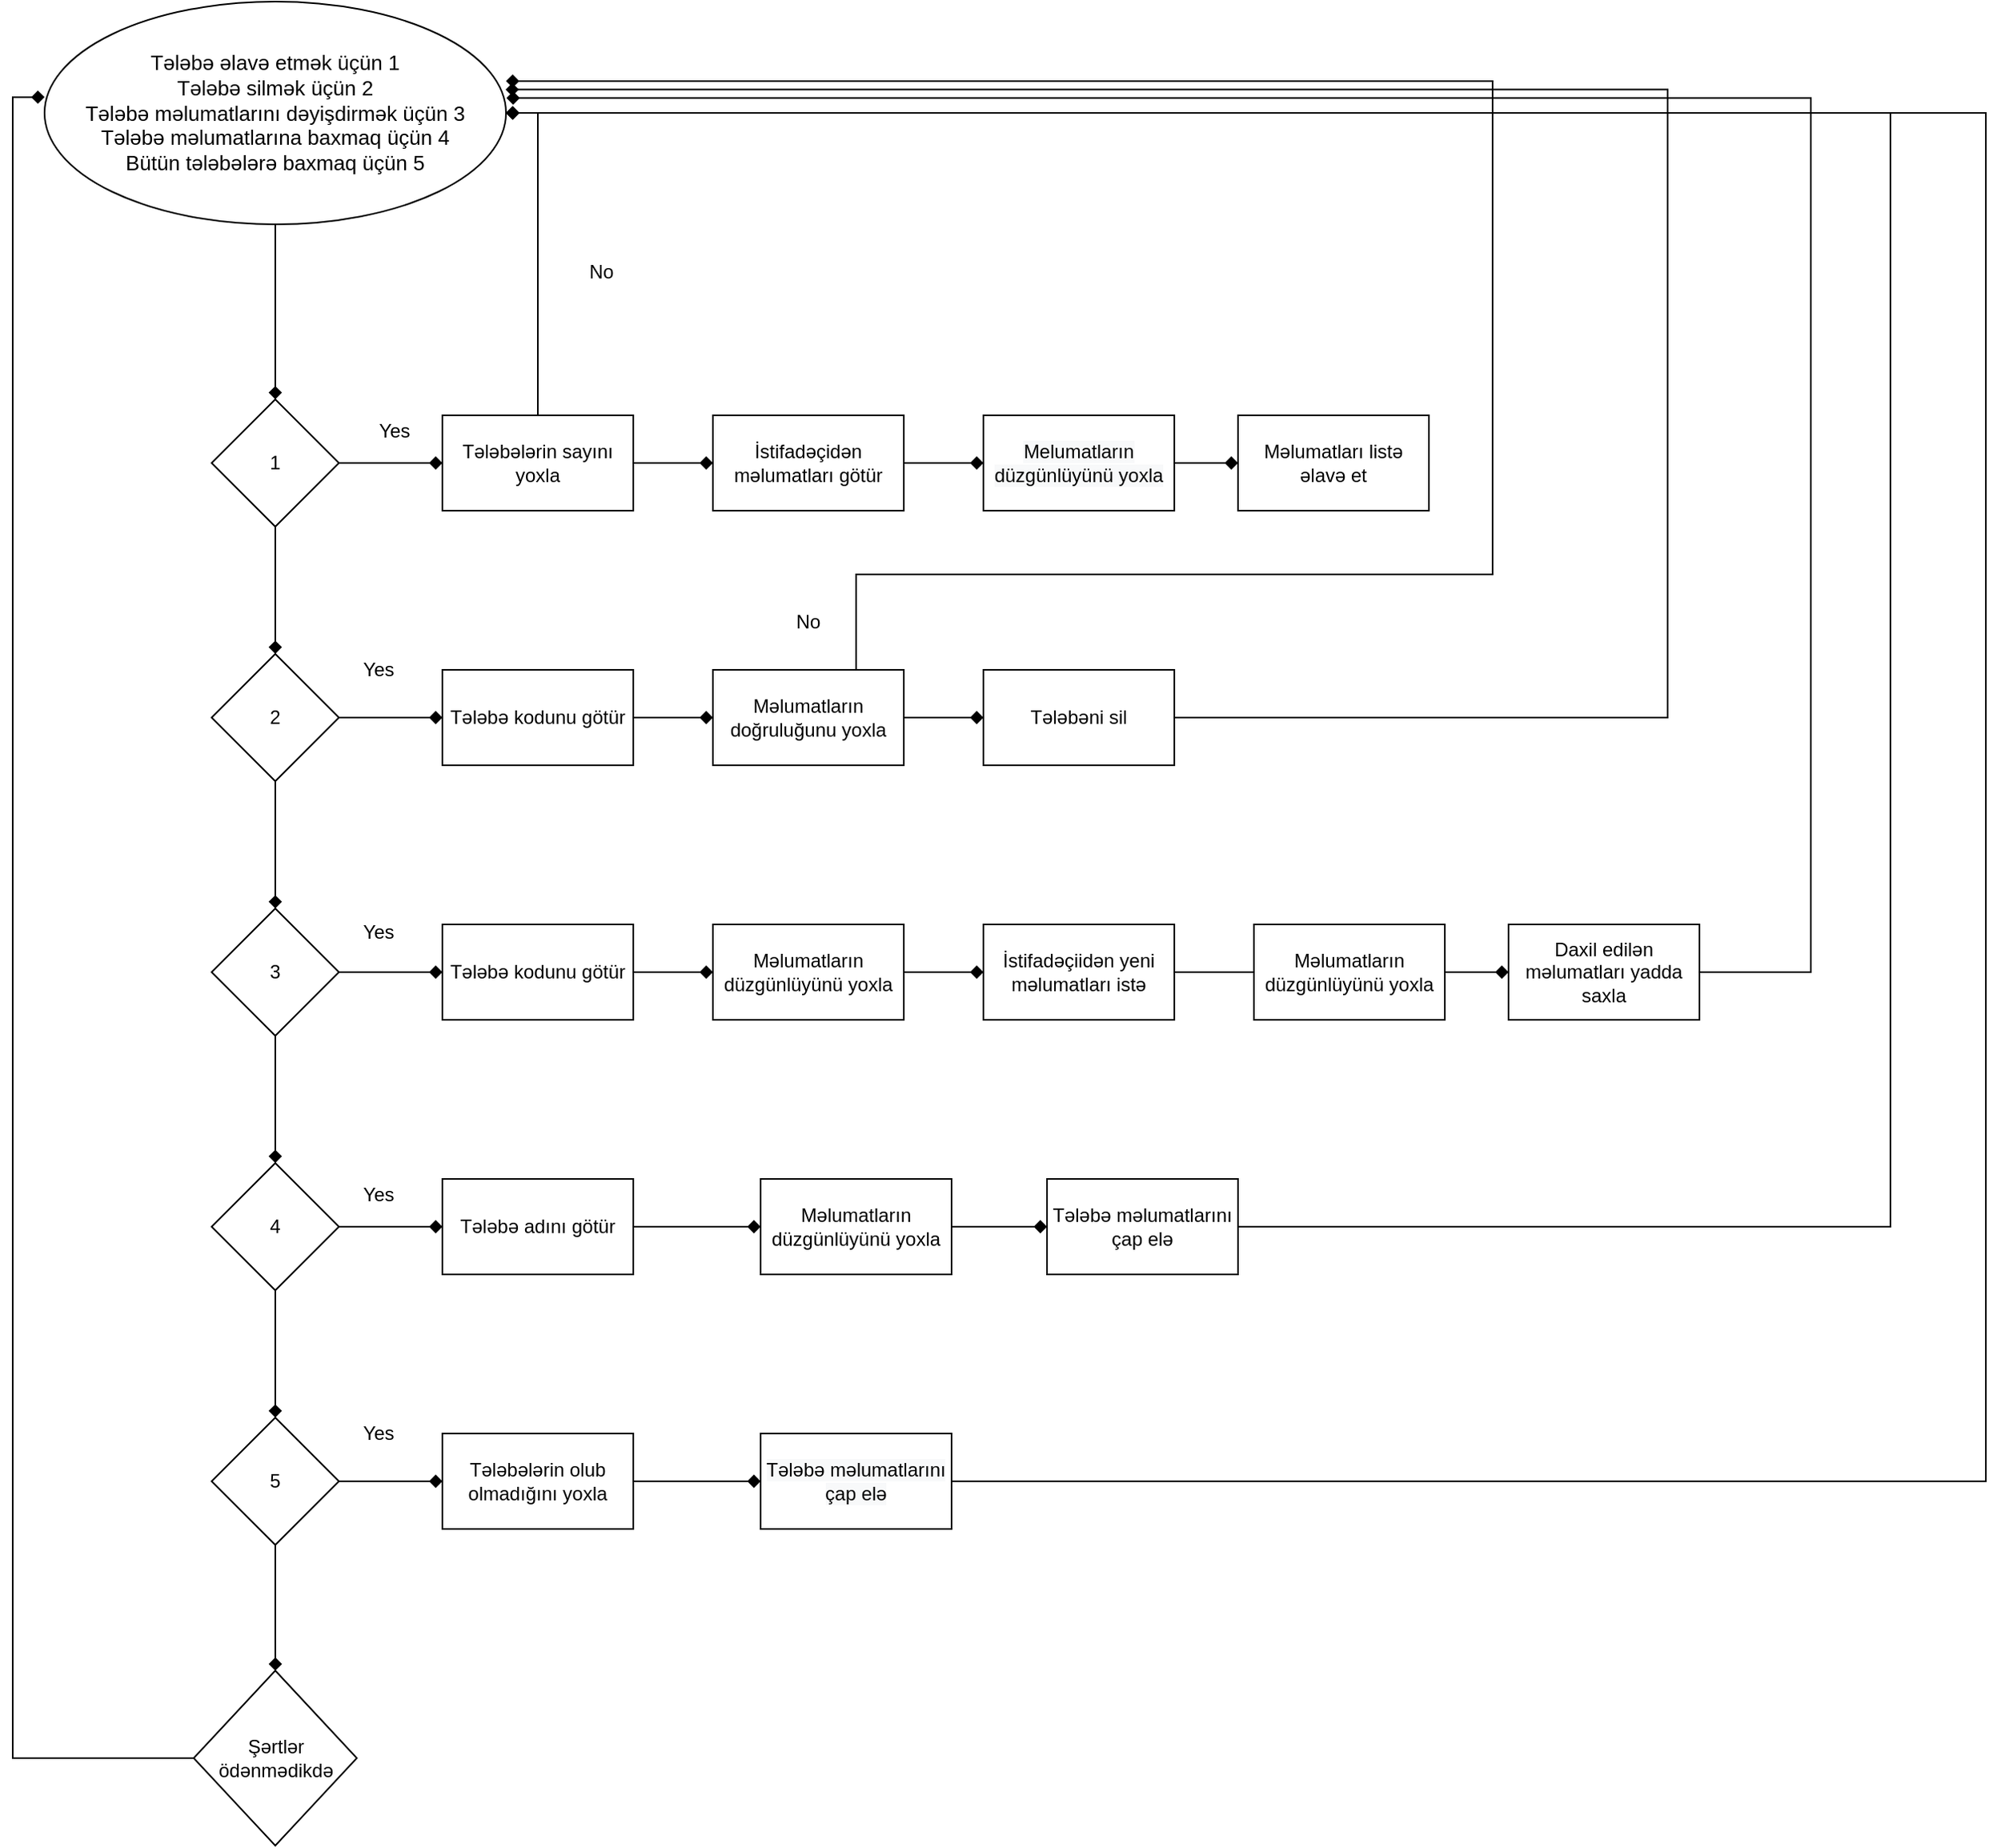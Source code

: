 <mxfile version="13.6.4" type="github">
  <diagram id="C5RBs43oDa-KdzZeNtuy" name="Page-1">
    <mxGraphModel dx="2015" dy="1125" grid="1" gridSize="10" guides="1" tooltips="1" connect="1" arrows="1" fold="1" page="1" pageScale="1" pageWidth="827" pageHeight="1169" math="0" shadow="0">
      <root>
        <mxCell id="WIyWlLk6GJQsqaUBKTNV-0" />
        <mxCell id="WIyWlLk6GJQsqaUBKTNV-1" parent="WIyWlLk6GJQsqaUBKTNV-0" />
        <mxCell id="u7AY18sbsaWn1Qj2UqQQ-2" value="" style="edgeStyle=orthogonalEdgeStyle;rounded=0;orthogonalLoop=1;jettySize=auto;html=1;" edge="1" parent="WIyWlLk6GJQsqaUBKTNV-1" target="u7AY18sbsaWn1Qj2UqQQ-0">
          <mxGeometry relative="1" as="geometry">
            <mxPoint x="650" y="230" as="sourcePoint" />
          </mxGeometry>
        </mxCell>
        <mxCell id="u7AY18sbsaWn1Qj2UqQQ-12" value="" style="edgeStyle=orthogonalEdgeStyle;rounded=0;orthogonalLoop=1;jettySize=auto;html=1;endArrow=diamond;endFill=1;strokeColor=#000000;" edge="1" parent="WIyWlLk6GJQsqaUBKTNV-1" source="u7AY18sbsaWn1Qj2UqQQ-10" target="u7AY18sbsaWn1Qj2UqQQ-11">
          <mxGeometry relative="1" as="geometry" />
        </mxCell>
        <mxCell id="u7AY18sbsaWn1Qj2UqQQ-10" value="&#xa;&#xa;&lt;span style=&quot;color: rgb(0, 0, 0); font-family: helvetica; font-style: normal; font-weight: 400; letter-spacing: normal; text-align: center; text-indent: 0px; text-transform: none; word-spacing: 0px; font-size: 13.067px; background-color: rgb(255, 255, 255);&quot;&gt;Tələbə əlavə etmək üçün 1&lt;br&gt;&lt;/span&gt;&lt;span style=&quot;color: rgb(0, 0, 0); font-family: helvetica; font-style: normal; font-weight: 400; letter-spacing: normal; text-align: center; text-indent: 0px; text-transform: none; word-spacing: 0px; font-size: 13.067px; background-color: rgb(255, 255, 255);&quot;&gt;Tələbə silmək üçün 2&lt;br&gt;&lt;/span&gt;&lt;span style=&quot;color: rgb(0, 0, 0); font-family: helvetica; font-style: normal; font-weight: 400; letter-spacing: normal; text-align: center; text-indent: 0px; text-transform: none; word-spacing: 0px; font-size: 13.067px; background-color: rgb(255, 255, 255);&quot;&gt;Tələbə məlumatlarını dəyişdirmək üçün 3&lt;br&gt;&lt;/span&gt;&lt;span style=&quot;color: rgb(0, 0, 0); font-family: helvetica; font-style: normal; font-weight: 400; letter-spacing: normal; text-align: center; text-indent: 0px; text-transform: none; word-spacing: 0px; font-size: 13.067px; background-color: rgb(255, 255, 255);&quot;&gt;Tələbə məlumatlarına baxmaq üçün 4&lt;br&gt;&lt;/span&gt;&lt;span style=&quot;color: rgb(0, 0, 0); font-family: helvetica; font-style: normal; font-weight: 400; letter-spacing: normal; text-align: center; text-indent: 0px; text-transform: none; word-spacing: 0px; font-size: 13.067px; background-color: rgb(255, 255, 255);&quot;&gt;Bütün tələbələrə baxmaq üçün 5&lt;/span&gt;&#xa;&#xa;" style="ellipse;whiteSpace=wrap;html=1;" vertex="1" parent="WIyWlLk6GJQsqaUBKTNV-1">
          <mxGeometry x="110" y="10" width="290" height="140" as="geometry" />
        </mxCell>
        <mxCell id="u7AY18sbsaWn1Qj2UqQQ-14" value="" style="edgeStyle=orthogonalEdgeStyle;rounded=0;orthogonalLoop=1;jettySize=auto;html=1;endArrow=diamond;endFill=1;strokeColor=#000000;" edge="1" parent="WIyWlLk6GJQsqaUBKTNV-1" source="u7AY18sbsaWn1Qj2UqQQ-30" target="u7AY18sbsaWn1Qj2UqQQ-13">
          <mxGeometry relative="1" as="geometry" />
        </mxCell>
        <mxCell id="u7AY18sbsaWn1Qj2UqQQ-20" value="" style="edgeStyle=orthogonalEdgeStyle;rounded=0;orthogonalLoop=1;jettySize=auto;html=1;endArrow=diamond;endFill=1;strokeColor=#000000;" edge="1" parent="WIyWlLk6GJQsqaUBKTNV-1" source="u7AY18sbsaWn1Qj2UqQQ-11" target="u7AY18sbsaWn1Qj2UqQQ-19">
          <mxGeometry relative="1" as="geometry" />
        </mxCell>
        <mxCell id="u7AY18sbsaWn1Qj2UqQQ-11" value="1" style="rhombus;whiteSpace=wrap;html=1;" vertex="1" parent="WIyWlLk6GJQsqaUBKTNV-1">
          <mxGeometry x="215" y="260" width="80" height="80" as="geometry" />
        </mxCell>
        <mxCell id="u7AY18sbsaWn1Qj2UqQQ-18" value="" style="edgeStyle=orthogonalEdgeStyle;rounded=0;orthogonalLoop=1;jettySize=auto;html=1;endArrow=diamond;endFill=1;strokeColor=#000000;" edge="1" parent="WIyWlLk6GJQsqaUBKTNV-1" source="u7AY18sbsaWn1Qj2UqQQ-13" target="u7AY18sbsaWn1Qj2UqQQ-17">
          <mxGeometry relative="1" as="geometry" />
        </mxCell>
        <mxCell id="u7AY18sbsaWn1Qj2UqQQ-13" value="İstifadəçidən məlumatları götür" style="whiteSpace=wrap;html=1;" vertex="1" parent="WIyWlLk6GJQsqaUBKTNV-1">
          <mxGeometry x="530" y="270" width="120" height="60" as="geometry" />
        </mxCell>
        <mxCell id="u7AY18sbsaWn1Qj2UqQQ-16" value="Yes" style="text;html=1;strokeColor=none;fillColor=none;align=center;verticalAlign=middle;whiteSpace=wrap;rounded=0;" vertex="1" parent="WIyWlLk6GJQsqaUBKTNV-1">
          <mxGeometry x="310" y="270" width="40" height="20" as="geometry" />
        </mxCell>
        <mxCell id="u7AY18sbsaWn1Qj2UqQQ-28" value="" style="edgeStyle=orthogonalEdgeStyle;rounded=0;orthogonalLoop=1;jettySize=auto;html=1;endArrow=diamond;endFill=1;strokeColor=#000000;" edge="1" parent="WIyWlLk6GJQsqaUBKTNV-1" source="u7AY18sbsaWn1Qj2UqQQ-17" target="u7AY18sbsaWn1Qj2UqQQ-27">
          <mxGeometry relative="1" as="geometry" />
        </mxCell>
        <mxCell id="u7AY18sbsaWn1Qj2UqQQ-17" value="&#xa;&#xa;&lt;span style=&quot;color: rgb(0, 0, 0); font-family: helvetica; font-size: 12px; font-style: normal; font-weight: 400; letter-spacing: normal; text-align: center; text-indent: 0px; text-transform: none; word-spacing: 0px; background-color: rgb(248, 249, 250); display: inline; float: none;&quot;&gt;Melumatların düzgünlüyünü yoxla&lt;/span&gt;&#xa;&#xa;" style="whiteSpace=wrap;html=1;" vertex="1" parent="WIyWlLk6GJQsqaUBKTNV-1">
          <mxGeometry x="700" y="270" width="120" height="60" as="geometry" />
        </mxCell>
        <mxCell id="u7AY18sbsaWn1Qj2UqQQ-22" value="" style="edgeStyle=orthogonalEdgeStyle;rounded=0;orthogonalLoop=1;jettySize=auto;html=1;endArrow=diamond;endFill=1;strokeColor=#000000;" edge="1" parent="WIyWlLk6GJQsqaUBKTNV-1" source="u7AY18sbsaWn1Qj2UqQQ-19" target="u7AY18sbsaWn1Qj2UqQQ-21">
          <mxGeometry relative="1" as="geometry" />
        </mxCell>
        <mxCell id="u7AY18sbsaWn1Qj2UqQQ-34" value="" style="edgeStyle=orthogonalEdgeStyle;rounded=0;orthogonalLoop=1;jettySize=auto;html=1;endArrow=diamond;endFill=1;strokeColor=#000000;" edge="1" parent="WIyWlLk6GJQsqaUBKTNV-1" source="u7AY18sbsaWn1Qj2UqQQ-19" target="u7AY18sbsaWn1Qj2UqQQ-33">
          <mxGeometry relative="1" as="geometry" />
        </mxCell>
        <mxCell id="u7AY18sbsaWn1Qj2UqQQ-19" value="2" style="rhombus;whiteSpace=wrap;html=1;" vertex="1" parent="WIyWlLk6GJQsqaUBKTNV-1">
          <mxGeometry x="215" y="420" width="80" height="80" as="geometry" />
        </mxCell>
        <mxCell id="u7AY18sbsaWn1Qj2UqQQ-24" value="" style="edgeStyle=orthogonalEdgeStyle;rounded=0;orthogonalLoop=1;jettySize=auto;html=1;endArrow=diamond;endFill=1;strokeColor=#000000;" edge="1" parent="WIyWlLk6GJQsqaUBKTNV-1" source="u7AY18sbsaWn1Qj2UqQQ-21" target="u7AY18sbsaWn1Qj2UqQQ-23">
          <mxGeometry relative="1" as="geometry" />
        </mxCell>
        <mxCell id="u7AY18sbsaWn1Qj2UqQQ-44" value="" style="edgeStyle=orthogonalEdgeStyle;rounded=0;orthogonalLoop=1;jettySize=auto;html=1;endArrow=diamond;endFill=1;strokeColor=#000000;" edge="1" parent="WIyWlLk6GJQsqaUBKTNV-1" source="u7AY18sbsaWn1Qj2UqQQ-21" target="u7AY18sbsaWn1Qj2UqQQ-43">
          <mxGeometry relative="1" as="geometry" />
        </mxCell>
        <mxCell id="u7AY18sbsaWn1Qj2UqQQ-21" value="3" style="rhombus;whiteSpace=wrap;html=1;" vertex="1" parent="WIyWlLk6GJQsqaUBKTNV-1">
          <mxGeometry x="215" y="580" width="80" height="80" as="geometry" />
        </mxCell>
        <mxCell id="u7AY18sbsaWn1Qj2UqQQ-26" value="" style="edgeStyle=orthogonalEdgeStyle;rounded=0;orthogonalLoop=1;jettySize=auto;html=1;endArrow=diamond;endFill=1;strokeColor=#000000;" edge="1" parent="WIyWlLk6GJQsqaUBKTNV-1" source="u7AY18sbsaWn1Qj2UqQQ-23" target="u7AY18sbsaWn1Qj2UqQQ-25">
          <mxGeometry relative="1" as="geometry" />
        </mxCell>
        <mxCell id="u7AY18sbsaWn1Qj2UqQQ-52" value="" style="edgeStyle=orthogonalEdgeStyle;rounded=0;orthogonalLoop=1;jettySize=auto;html=1;endArrow=diamond;endFill=1;strokeColor=#000000;" edge="1" parent="WIyWlLk6GJQsqaUBKTNV-1" source="u7AY18sbsaWn1Qj2UqQQ-23" target="u7AY18sbsaWn1Qj2UqQQ-51">
          <mxGeometry relative="1" as="geometry" />
        </mxCell>
        <mxCell id="u7AY18sbsaWn1Qj2UqQQ-23" value="4" style="rhombus;whiteSpace=wrap;html=1;" vertex="1" parent="WIyWlLk6GJQsqaUBKTNV-1">
          <mxGeometry x="215" y="740" width="80" height="80" as="geometry" />
        </mxCell>
        <mxCell id="u7AY18sbsaWn1Qj2UqQQ-61" style="edgeStyle=orthogonalEdgeStyle;rounded=0;orthogonalLoop=1;jettySize=auto;html=1;entryX=0;entryY=0.5;entryDx=0;entryDy=0;endArrow=diamond;endFill=1;strokeColor=#000000;" edge="1" parent="WIyWlLk6GJQsqaUBKTNV-1" source="u7AY18sbsaWn1Qj2UqQQ-25" target="u7AY18sbsaWn1Qj2UqQQ-58">
          <mxGeometry relative="1" as="geometry" />
        </mxCell>
        <mxCell id="u7AY18sbsaWn1Qj2UqQQ-70" value="" style="edgeStyle=orthogonalEdgeStyle;rounded=0;orthogonalLoop=1;jettySize=auto;html=1;endArrow=diamond;endFill=1;strokeColor=#000000;" edge="1" parent="WIyWlLk6GJQsqaUBKTNV-1" source="u7AY18sbsaWn1Qj2UqQQ-25" target="u7AY18sbsaWn1Qj2UqQQ-69">
          <mxGeometry relative="1" as="geometry" />
        </mxCell>
        <mxCell id="u7AY18sbsaWn1Qj2UqQQ-25" value="5" style="rhombus;whiteSpace=wrap;html=1;" vertex="1" parent="WIyWlLk6GJQsqaUBKTNV-1">
          <mxGeometry x="215" y="900" width="80" height="80" as="geometry" />
        </mxCell>
        <mxCell id="u7AY18sbsaWn1Qj2UqQQ-27" value="Məlumatları listə əlavə et" style="whiteSpace=wrap;html=1;" vertex="1" parent="WIyWlLk6GJQsqaUBKTNV-1">
          <mxGeometry x="860" y="270" width="120" height="60" as="geometry" />
        </mxCell>
        <mxCell id="u7AY18sbsaWn1Qj2UqQQ-32" style="edgeStyle=orthogonalEdgeStyle;rounded=0;orthogonalLoop=1;jettySize=auto;html=1;entryX=1;entryY=0.5;entryDx=0;entryDy=0;endArrow=diamond;endFill=1;strokeColor=#000000;" edge="1" parent="WIyWlLk6GJQsqaUBKTNV-1" source="u7AY18sbsaWn1Qj2UqQQ-30" target="u7AY18sbsaWn1Qj2UqQQ-10">
          <mxGeometry relative="1" as="geometry" />
        </mxCell>
        <mxCell id="u7AY18sbsaWn1Qj2UqQQ-30" value="Tələbələrin sayını yoxla" style="whiteSpace=wrap;html=1;" vertex="1" parent="WIyWlLk6GJQsqaUBKTNV-1">
          <mxGeometry x="360" y="270" width="120" height="60" as="geometry" />
        </mxCell>
        <mxCell id="u7AY18sbsaWn1Qj2UqQQ-31" value="" style="edgeStyle=orthogonalEdgeStyle;rounded=0;orthogonalLoop=1;jettySize=auto;html=1;endArrow=diamond;endFill=1;strokeColor=#000000;" edge="1" parent="WIyWlLk6GJQsqaUBKTNV-1" source="u7AY18sbsaWn1Qj2UqQQ-11" target="u7AY18sbsaWn1Qj2UqQQ-30">
          <mxGeometry relative="1" as="geometry">
            <mxPoint x="295" y="300" as="sourcePoint" />
            <mxPoint x="530" y="300" as="targetPoint" />
          </mxGeometry>
        </mxCell>
        <mxCell id="u7AY18sbsaWn1Qj2UqQQ-36" value="" style="edgeStyle=orthogonalEdgeStyle;rounded=0;orthogonalLoop=1;jettySize=auto;html=1;endArrow=diamond;endFill=1;strokeColor=#000000;" edge="1" parent="WIyWlLk6GJQsqaUBKTNV-1" source="u7AY18sbsaWn1Qj2UqQQ-33" target="u7AY18sbsaWn1Qj2UqQQ-35">
          <mxGeometry relative="1" as="geometry" />
        </mxCell>
        <mxCell id="u7AY18sbsaWn1Qj2UqQQ-33" value="Tələbə kodunu götür" style="whiteSpace=wrap;html=1;" vertex="1" parent="WIyWlLk6GJQsqaUBKTNV-1">
          <mxGeometry x="360" y="430" width="120" height="60" as="geometry" />
        </mxCell>
        <mxCell id="u7AY18sbsaWn1Qj2UqQQ-38" value="" style="edgeStyle=orthogonalEdgeStyle;rounded=0;orthogonalLoop=1;jettySize=auto;html=1;endArrow=diamond;endFill=1;strokeColor=#000000;" edge="1" parent="WIyWlLk6GJQsqaUBKTNV-1" source="u7AY18sbsaWn1Qj2UqQQ-35" target="u7AY18sbsaWn1Qj2UqQQ-37">
          <mxGeometry relative="1" as="geometry" />
        </mxCell>
        <mxCell id="u7AY18sbsaWn1Qj2UqQQ-40" style="edgeStyle=orthogonalEdgeStyle;rounded=0;orthogonalLoop=1;jettySize=auto;html=1;entryX=1;entryY=0.357;entryDx=0;entryDy=0;entryPerimeter=0;endArrow=diamond;endFill=1;strokeColor=#000000;" edge="1" parent="WIyWlLk6GJQsqaUBKTNV-1" source="u7AY18sbsaWn1Qj2UqQQ-35" target="u7AY18sbsaWn1Qj2UqQQ-10">
          <mxGeometry relative="1" as="geometry">
            <Array as="points">
              <mxPoint x="620" y="370" />
              <mxPoint x="1020" y="370" />
              <mxPoint x="1020" y="60" />
            </Array>
          </mxGeometry>
        </mxCell>
        <mxCell id="u7AY18sbsaWn1Qj2UqQQ-35" value="Məlumatların doğruluğunu yoxla" style="whiteSpace=wrap;html=1;" vertex="1" parent="WIyWlLk6GJQsqaUBKTNV-1">
          <mxGeometry x="530" y="430" width="120" height="60" as="geometry" />
        </mxCell>
        <mxCell id="u7AY18sbsaWn1Qj2UqQQ-72" style="edgeStyle=orthogonalEdgeStyle;rounded=0;orthogonalLoop=1;jettySize=auto;html=1;entryX=0.999;entryY=0.395;entryDx=0;entryDy=0;entryPerimeter=0;endArrow=diamond;endFill=1;strokeColor=#000000;" edge="1" parent="WIyWlLk6GJQsqaUBKTNV-1" source="u7AY18sbsaWn1Qj2UqQQ-37" target="u7AY18sbsaWn1Qj2UqQQ-10">
          <mxGeometry relative="1" as="geometry">
            <Array as="points">
              <mxPoint x="1130" y="460" />
              <mxPoint x="1130" y="65" />
            </Array>
          </mxGeometry>
        </mxCell>
        <mxCell id="u7AY18sbsaWn1Qj2UqQQ-37" value="Tələbəni sil" style="whiteSpace=wrap;html=1;" vertex="1" parent="WIyWlLk6GJQsqaUBKTNV-1">
          <mxGeometry x="700" y="430" width="120" height="60" as="geometry" />
        </mxCell>
        <mxCell id="u7AY18sbsaWn1Qj2UqQQ-39" value="No" style="text;html=1;strokeColor=none;fillColor=none;align=center;verticalAlign=middle;whiteSpace=wrap;rounded=0;" vertex="1" parent="WIyWlLk6GJQsqaUBKTNV-1">
          <mxGeometry x="440" y="170" width="40" height="20" as="geometry" />
        </mxCell>
        <mxCell id="u7AY18sbsaWn1Qj2UqQQ-41" value="No" style="text;html=1;strokeColor=none;fillColor=none;align=center;verticalAlign=middle;whiteSpace=wrap;rounded=0;" vertex="1" parent="WIyWlLk6GJQsqaUBKTNV-1">
          <mxGeometry x="570" y="390" width="40" height="20" as="geometry" />
        </mxCell>
        <mxCell id="u7AY18sbsaWn1Qj2UqQQ-42" value="Yes" style="text;html=1;strokeColor=none;fillColor=none;align=center;verticalAlign=middle;whiteSpace=wrap;rounded=0;" vertex="1" parent="WIyWlLk6GJQsqaUBKTNV-1">
          <mxGeometry x="300" y="420" width="40" height="20" as="geometry" />
        </mxCell>
        <mxCell id="u7AY18sbsaWn1Qj2UqQQ-46" value="" style="edgeStyle=orthogonalEdgeStyle;rounded=0;orthogonalLoop=1;jettySize=auto;html=1;endArrow=diamond;endFill=1;strokeColor=#000000;" edge="1" parent="WIyWlLk6GJQsqaUBKTNV-1" source="u7AY18sbsaWn1Qj2UqQQ-43" target="u7AY18sbsaWn1Qj2UqQQ-45">
          <mxGeometry relative="1" as="geometry" />
        </mxCell>
        <mxCell id="u7AY18sbsaWn1Qj2UqQQ-43" value="Tələbə kodunu götür" style="whiteSpace=wrap;html=1;" vertex="1" parent="WIyWlLk6GJQsqaUBKTNV-1">
          <mxGeometry x="360" y="590" width="120" height="60" as="geometry" />
        </mxCell>
        <mxCell id="u7AY18sbsaWn1Qj2UqQQ-48" value="" style="edgeStyle=orthogonalEdgeStyle;rounded=0;orthogonalLoop=1;jettySize=auto;html=1;endArrow=diamond;endFill=1;strokeColor=#000000;" edge="1" parent="WIyWlLk6GJQsqaUBKTNV-1" source="u7AY18sbsaWn1Qj2UqQQ-45" target="u7AY18sbsaWn1Qj2UqQQ-47">
          <mxGeometry relative="1" as="geometry" />
        </mxCell>
        <mxCell id="u7AY18sbsaWn1Qj2UqQQ-45" value="Məlumatların düzgünlüyünü yoxla" style="whiteSpace=wrap;html=1;" vertex="1" parent="WIyWlLk6GJQsqaUBKTNV-1">
          <mxGeometry x="530" y="590" width="120" height="60" as="geometry" />
        </mxCell>
        <mxCell id="u7AY18sbsaWn1Qj2UqQQ-50" value="" style="edgeStyle=orthogonalEdgeStyle;rounded=0;orthogonalLoop=1;jettySize=auto;html=1;endArrow=diamond;endFill=1;strokeColor=#000000;" edge="1" parent="WIyWlLk6GJQsqaUBKTNV-1" source="u7AY18sbsaWn1Qj2UqQQ-47" target="u7AY18sbsaWn1Qj2UqQQ-49">
          <mxGeometry relative="1" as="geometry" />
        </mxCell>
        <mxCell id="u7AY18sbsaWn1Qj2UqQQ-47" value="İstifadəçiidən yeni məlumatları istə" style="whiteSpace=wrap;html=1;" vertex="1" parent="WIyWlLk6GJQsqaUBKTNV-1">
          <mxGeometry x="700" y="590" width="120" height="60" as="geometry" />
        </mxCell>
        <mxCell id="u7AY18sbsaWn1Qj2UqQQ-73" style="edgeStyle=orthogonalEdgeStyle;rounded=0;orthogonalLoop=1;jettySize=auto;html=1;entryX=1.001;entryY=0.433;entryDx=0;entryDy=0;entryPerimeter=0;endArrow=diamond;endFill=1;strokeColor=#000000;" edge="1" parent="WIyWlLk6GJQsqaUBKTNV-1" source="u7AY18sbsaWn1Qj2UqQQ-49" target="u7AY18sbsaWn1Qj2UqQQ-10">
          <mxGeometry relative="1" as="geometry">
            <Array as="points">
              <mxPoint x="1220" y="620" />
              <mxPoint x="1220" y="71" />
            </Array>
          </mxGeometry>
        </mxCell>
        <mxCell id="u7AY18sbsaWn1Qj2UqQQ-49" value="Daxil edilən məlumatları yadda saxla" style="whiteSpace=wrap;html=1;" vertex="1" parent="WIyWlLk6GJQsqaUBKTNV-1">
          <mxGeometry x="1030" y="590" width="120" height="60" as="geometry" />
        </mxCell>
        <mxCell id="u7AY18sbsaWn1Qj2UqQQ-54" value="" style="edgeStyle=orthogonalEdgeStyle;rounded=0;orthogonalLoop=1;jettySize=auto;html=1;endArrow=diamond;endFill=1;strokeColor=#000000;" edge="1" parent="WIyWlLk6GJQsqaUBKTNV-1" source="u7AY18sbsaWn1Qj2UqQQ-51" target="u7AY18sbsaWn1Qj2UqQQ-53">
          <mxGeometry relative="1" as="geometry" />
        </mxCell>
        <mxCell id="u7AY18sbsaWn1Qj2UqQQ-51" value="Tələbə adını götür" style="whiteSpace=wrap;html=1;" vertex="1" parent="WIyWlLk6GJQsqaUBKTNV-1">
          <mxGeometry x="360" y="750" width="120" height="60" as="geometry" />
        </mxCell>
        <mxCell id="u7AY18sbsaWn1Qj2UqQQ-57" value="" style="edgeStyle=orthogonalEdgeStyle;rounded=0;orthogonalLoop=1;jettySize=auto;html=1;endArrow=diamond;endFill=1;strokeColor=#000000;" edge="1" parent="WIyWlLk6GJQsqaUBKTNV-1" source="u7AY18sbsaWn1Qj2UqQQ-53" target="u7AY18sbsaWn1Qj2UqQQ-56">
          <mxGeometry relative="1" as="geometry" />
        </mxCell>
        <mxCell id="u7AY18sbsaWn1Qj2UqQQ-53" value="Məlumatların düzgünlüyünü yoxla" style="whiteSpace=wrap;html=1;" vertex="1" parent="WIyWlLk6GJQsqaUBKTNV-1">
          <mxGeometry x="560" y="750" width="120" height="60" as="geometry" />
        </mxCell>
        <mxCell id="u7AY18sbsaWn1Qj2UqQQ-55" value="Məlumatların düzgünlüyünü yoxla" style="whiteSpace=wrap;html=1;" vertex="1" parent="WIyWlLk6GJQsqaUBKTNV-1">
          <mxGeometry x="870" y="590" width="120" height="60" as="geometry" />
        </mxCell>
        <mxCell id="u7AY18sbsaWn1Qj2UqQQ-75" style="edgeStyle=orthogonalEdgeStyle;rounded=0;orthogonalLoop=1;jettySize=auto;html=1;entryX=1;entryY=0.5;entryDx=0;entryDy=0;endArrow=diamond;endFill=1;strokeColor=#000000;" edge="1" parent="WIyWlLk6GJQsqaUBKTNV-1" source="u7AY18sbsaWn1Qj2UqQQ-56" target="u7AY18sbsaWn1Qj2UqQQ-10">
          <mxGeometry relative="1" as="geometry">
            <Array as="points">
              <mxPoint x="1270" y="780" />
              <mxPoint x="1270" y="80" />
            </Array>
          </mxGeometry>
        </mxCell>
        <mxCell id="u7AY18sbsaWn1Qj2UqQQ-56" value="Tələbə məlumatlarını çap elə" style="whiteSpace=wrap;html=1;" vertex="1" parent="WIyWlLk6GJQsqaUBKTNV-1">
          <mxGeometry x="740" y="750" width="120" height="60" as="geometry" />
        </mxCell>
        <mxCell id="u7AY18sbsaWn1Qj2UqQQ-62" style="edgeStyle=orthogonalEdgeStyle;rounded=0;orthogonalLoop=1;jettySize=auto;html=1;endArrow=diamond;endFill=1;strokeColor=#000000;" edge="1" parent="WIyWlLk6GJQsqaUBKTNV-1" source="u7AY18sbsaWn1Qj2UqQQ-58" target="u7AY18sbsaWn1Qj2UqQQ-59">
          <mxGeometry relative="1" as="geometry" />
        </mxCell>
        <mxCell id="u7AY18sbsaWn1Qj2UqQQ-58" value="Tələbələrin olub olmadığını yoxla" style="whiteSpace=wrap;html=1;" vertex="1" parent="WIyWlLk6GJQsqaUBKTNV-1">
          <mxGeometry x="360" y="910" width="120" height="60" as="geometry" />
        </mxCell>
        <mxCell id="u7AY18sbsaWn1Qj2UqQQ-76" style="edgeStyle=orthogonalEdgeStyle;rounded=0;orthogonalLoop=1;jettySize=auto;html=1;entryX=1;entryY=0.5;entryDx=0;entryDy=0;endArrow=diamond;endFill=1;strokeColor=#000000;" edge="1" parent="WIyWlLk6GJQsqaUBKTNV-1" source="u7AY18sbsaWn1Qj2UqQQ-59" target="u7AY18sbsaWn1Qj2UqQQ-10">
          <mxGeometry relative="1" as="geometry">
            <Array as="points">
              <mxPoint x="1330" y="940" />
              <mxPoint x="1330" y="80" />
            </Array>
          </mxGeometry>
        </mxCell>
        <mxCell id="u7AY18sbsaWn1Qj2UqQQ-59" value="&#xa;&#xa;&lt;span style=&quot;color: rgb(0, 0, 0); font-family: helvetica; font-size: 12px; font-style: normal; font-weight: 400; letter-spacing: normal; text-align: center; text-indent: 0px; text-transform: none; word-spacing: 0px; background-color: rgb(248, 249, 250); display: inline; float: none;&quot;&gt;Tələbə məlumatlarını çap elə&lt;/span&gt;&#xa;&#xa;" style="whiteSpace=wrap;html=1;" vertex="1" parent="WIyWlLk6GJQsqaUBKTNV-1">
          <mxGeometry x="560" y="910" width="120" height="60" as="geometry" />
        </mxCell>
        <mxCell id="u7AY18sbsaWn1Qj2UqQQ-64" value="Yes" style="text;html=1;strokeColor=none;fillColor=none;align=center;verticalAlign=middle;whiteSpace=wrap;rounded=0;" vertex="1" parent="WIyWlLk6GJQsqaUBKTNV-1">
          <mxGeometry x="300" y="585" width="40" height="20" as="geometry" />
        </mxCell>
        <mxCell id="u7AY18sbsaWn1Qj2UqQQ-65" value="Yes" style="text;html=1;strokeColor=none;fillColor=none;align=center;verticalAlign=middle;whiteSpace=wrap;rounded=0;" vertex="1" parent="WIyWlLk6GJQsqaUBKTNV-1">
          <mxGeometry x="300" y="750" width="40" height="20" as="geometry" />
        </mxCell>
        <mxCell id="u7AY18sbsaWn1Qj2UqQQ-66" value="Yes" style="text;html=1;strokeColor=none;fillColor=none;align=center;verticalAlign=middle;whiteSpace=wrap;rounded=0;" vertex="1" parent="WIyWlLk6GJQsqaUBKTNV-1">
          <mxGeometry x="300" y="900" width="40" height="20" as="geometry" />
        </mxCell>
        <mxCell id="u7AY18sbsaWn1Qj2UqQQ-68" style="edgeStyle=orthogonalEdgeStyle;rounded=0;orthogonalLoop=1;jettySize=auto;html=1;exitX=0.5;exitY=1;exitDx=0;exitDy=0;endArrow=diamond;endFill=1;strokeColor=#000000;" edge="1" parent="WIyWlLk6GJQsqaUBKTNV-1">
          <mxGeometry relative="1" as="geometry">
            <mxPoint x="310" y="1010" as="sourcePoint" />
            <mxPoint x="310" y="1010" as="targetPoint" />
          </mxGeometry>
        </mxCell>
        <mxCell id="u7AY18sbsaWn1Qj2UqQQ-71" style="edgeStyle=orthogonalEdgeStyle;rounded=0;orthogonalLoop=1;jettySize=auto;html=1;endArrow=diamond;endFill=1;strokeColor=#000000;entryX=0;entryY=0.429;entryDx=0;entryDy=0;entryPerimeter=0;" edge="1" parent="WIyWlLk6GJQsqaUBKTNV-1" source="u7AY18sbsaWn1Qj2UqQQ-69" target="u7AY18sbsaWn1Qj2UqQQ-10">
          <mxGeometry relative="1" as="geometry">
            <mxPoint x="110" y="940" as="targetPoint" />
            <Array as="points">
              <mxPoint x="90" y="1114" />
              <mxPoint x="90" y="70" />
            </Array>
          </mxGeometry>
        </mxCell>
        <mxCell id="u7AY18sbsaWn1Qj2UqQQ-69" value="Şərtlər ödənmədikdə" style="rhombus;whiteSpace=wrap;html=1;" vertex="1" parent="WIyWlLk6GJQsqaUBKTNV-1">
          <mxGeometry x="203.75" y="1059" width="102.5" height="110" as="geometry" />
        </mxCell>
      </root>
    </mxGraphModel>
  </diagram>
</mxfile>
